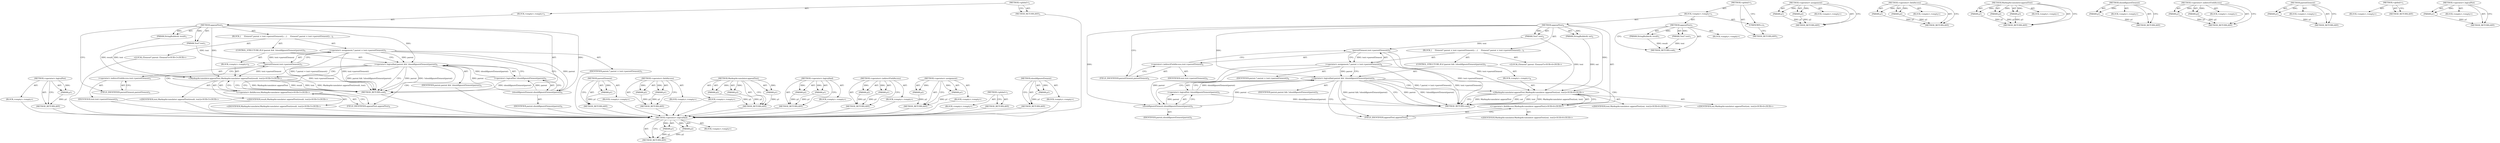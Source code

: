 digraph "&lt;operator&gt;.logicalNot" {
vulnerable_72 [label=<(METHOD,&lt;operator&gt;.logicalNot)>];
vulnerable_73 [label=<(PARAM,p1)>];
vulnerable_74 [label=<(BLOCK,&lt;empty&gt;,&lt;empty&gt;)>];
vulnerable_75 [label=<(METHOD_RETURN,ANY)>];
vulnerable_6 [label=<(METHOD,&lt;global&gt;)<SUB>1</SUB>>];
vulnerable_7 [label=<(BLOCK,&lt;empty&gt;,&lt;empty&gt;)<SUB>1</SUB>>];
vulnerable_8 [label=<(METHOD,appendText)<SUB>1</SUB>>];
vulnerable_9 [label=<(PARAM,StringBuilder&amp; result)<SUB>1</SUB>>];
vulnerable_10 [label=<(PARAM,Text* text)<SUB>1</SUB>>];
vulnerable_11 [label=<(BLOCK,{
     Element* parent = text-&gt;parentElement();...,{
     Element* parent = text-&gt;parentElement();...)<SUB>2</SUB>>];
vulnerable_12 [label="<(LOCAL,Element* parent: Element*)<SUB>3</SUB>>"];
vulnerable_13 [label=<(&lt;operator&gt;.assignment,* parent = text-&gt;parentElement())<SUB>3</SUB>>];
vulnerable_14 [label=<(IDENTIFIER,parent,* parent = text-&gt;parentElement())<SUB>3</SUB>>];
vulnerable_15 [label=<(parentElement,text-&gt;parentElement())<SUB>3</SUB>>];
vulnerable_16 [label=<(&lt;operator&gt;.indirectFieldAccess,text-&gt;parentElement)<SUB>3</SUB>>];
vulnerable_17 [label=<(IDENTIFIER,text,text-&gt;parentElement())<SUB>3</SUB>>];
vulnerable_18 [label=<(FIELD_IDENTIFIER,parentElement,parentElement)<SUB>3</SUB>>];
vulnerable_19 [label=<(CONTROL_STRUCTURE,IF,if (parent &amp;&amp; !shouldIgnoreElement(parent)))<SUB>4</SUB>>];
vulnerable_20 [label=<(&lt;operator&gt;.logicalAnd,parent &amp;&amp; !shouldIgnoreElement(parent))<SUB>4</SUB>>];
vulnerable_21 [label=<(IDENTIFIER,parent,parent &amp;&amp; !shouldIgnoreElement(parent))<SUB>4</SUB>>];
vulnerable_22 [label=<(&lt;operator&gt;.logicalNot,!shouldIgnoreElement(parent))<SUB>4</SUB>>];
vulnerable_23 [label=<(shouldIgnoreElement,shouldIgnoreElement(parent))<SUB>4</SUB>>];
vulnerable_24 [label=<(IDENTIFIER,parent,shouldIgnoreElement(parent))<SUB>4</SUB>>];
vulnerable_25 [label=<(BLOCK,&lt;empty&gt;,&lt;empty&gt;)<SUB>5</SUB>>];
vulnerable_26 [label="<(MarkupAccumulator.appendText,MarkupAccumulator::appendText(result, text))<SUB>5</SUB>>"];
vulnerable_27 [label="<(&lt;operator&gt;.fieldAccess,MarkupAccumulator::appendText)<SUB>5</SUB>>"];
vulnerable_28 [label="<(IDENTIFIER,MarkupAccumulator,MarkupAccumulator::appendText(result, text))<SUB>5</SUB>>"];
vulnerable_29 [label=<(FIELD_IDENTIFIER,appendText,appendText)<SUB>5</SUB>>];
vulnerable_30 [label="<(IDENTIFIER,result,MarkupAccumulator::appendText(result, text))<SUB>5</SUB>>"];
vulnerable_31 [label="<(IDENTIFIER,text,MarkupAccumulator::appendText(result, text))<SUB>5</SUB>>"];
vulnerable_32 [label=<(METHOD_RETURN,void)<SUB>1</SUB>>];
vulnerable_34 [label=<(METHOD_RETURN,ANY)<SUB>1</SUB>>];
vulnerable_58 [label=<(METHOD,parentElement)>];
vulnerable_59 [label=<(PARAM,p1)>];
vulnerable_60 [label=<(BLOCK,&lt;empty&gt;,&lt;empty&gt;)>];
vulnerable_61 [label=<(METHOD_RETURN,ANY)>];
vulnerable_86 [label=<(METHOD,&lt;operator&gt;.fieldAccess)>];
vulnerable_87 [label=<(PARAM,p1)>];
vulnerable_88 [label=<(PARAM,p2)>];
vulnerable_89 [label=<(BLOCK,&lt;empty&gt;,&lt;empty&gt;)>];
vulnerable_90 [label=<(METHOD_RETURN,ANY)>];
vulnerable_80 [label=<(METHOD,MarkupAccumulator.appendText)>];
vulnerable_81 [label=<(PARAM,p1)>];
vulnerable_82 [label=<(PARAM,p2)>];
vulnerable_83 [label=<(PARAM,p3)>];
vulnerable_84 [label=<(BLOCK,&lt;empty&gt;,&lt;empty&gt;)>];
vulnerable_85 [label=<(METHOD_RETURN,ANY)>];
vulnerable_67 [label=<(METHOD,&lt;operator&gt;.logicalAnd)>];
vulnerable_68 [label=<(PARAM,p1)>];
vulnerable_69 [label=<(PARAM,p2)>];
vulnerable_70 [label=<(BLOCK,&lt;empty&gt;,&lt;empty&gt;)>];
vulnerable_71 [label=<(METHOD_RETURN,ANY)>];
vulnerable_62 [label=<(METHOD,&lt;operator&gt;.indirectFieldAccess)>];
vulnerable_63 [label=<(PARAM,p1)>];
vulnerable_64 [label=<(PARAM,p2)>];
vulnerable_65 [label=<(BLOCK,&lt;empty&gt;,&lt;empty&gt;)>];
vulnerable_66 [label=<(METHOD_RETURN,ANY)>];
vulnerable_53 [label=<(METHOD,&lt;operator&gt;.assignment)>];
vulnerable_54 [label=<(PARAM,p1)>];
vulnerable_55 [label=<(PARAM,p2)>];
vulnerable_56 [label=<(BLOCK,&lt;empty&gt;,&lt;empty&gt;)>];
vulnerable_57 [label=<(METHOD_RETURN,ANY)>];
vulnerable_47 [label=<(METHOD,&lt;global&gt;)<SUB>1</SUB>>];
vulnerable_48 [label=<(BLOCK,&lt;empty&gt;,&lt;empty&gt;)>];
vulnerable_49 [label=<(METHOD_RETURN,ANY)>];
vulnerable_76 [label=<(METHOD,shouldIgnoreElement)>];
vulnerable_77 [label=<(PARAM,p1)>];
vulnerable_78 [label=<(BLOCK,&lt;empty&gt;,&lt;empty&gt;)>];
vulnerable_79 [label=<(METHOD_RETURN,ANY)>];
fixed_74 [label=<(METHOD,&lt;operator&gt;.logicalAnd)>];
fixed_75 [label=<(PARAM,p1)>];
fixed_76 [label=<(PARAM,p2)>];
fixed_77 [label=<(BLOCK,&lt;empty&gt;,&lt;empty&gt;)>];
fixed_78 [label=<(METHOD_RETURN,ANY)>];
fixed_6 [label=<(METHOD,&lt;global&gt;)<SUB>1</SUB>>];
fixed_7 [label=<(BLOCK,&lt;empty&gt;,&lt;empty&gt;)<SUB>1</SUB>>];
fixed_8 [label=<(METHOD,appendText)<SUB>1</SUB>>];
fixed_9 [label=<(PARAM,StringBuilder&amp; result)<SUB>1</SUB>>];
fixed_10 [label=<(PARAM,Text* text)<SUB>1</SUB>>];
fixed_11 [label=<(BLOCK,&lt;empty&gt;,&lt;empty&gt;)>];
fixed_12 [label=<(METHOD_RETURN,void)<SUB>1</SUB>>];
fixed_14 [label=<(UNKNOWN,),))<SUB>1</SUB>>];
fixed_15 [label=<(METHOD,appendText)<SUB>2</SUB>>];
fixed_16 [label=<(PARAM,StringBuilder&amp; out)<SUB>2</SUB>>];
fixed_17 [label=<(PARAM,Text* text)<SUB>2</SUB>>];
fixed_18 [label=<(BLOCK,{
     Element* parent = text-&gt;parentElement();...,{
     Element* parent = text-&gt;parentElement();...)<SUB>3</SUB>>];
fixed_19 [label="<(LOCAL,Element* parent: Element*)<SUB>4</SUB>>"];
fixed_20 [label=<(&lt;operator&gt;.assignment,* parent = text-&gt;parentElement())<SUB>4</SUB>>];
fixed_21 [label=<(IDENTIFIER,parent,* parent = text-&gt;parentElement())<SUB>4</SUB>>];
fixed_22 [label=<(parentElement,text-&gt;parentElement())<SUB>4</SUB>>];
fixed_23 [label=<(&lt;operator&gt;.indirectFieldAccess,text-&gt;parentElement)<SUB>4</SUB>>];
fixed_24 [label=<(IDENTIFIER,text,text-&gt;parentElement())<SUB>4</SUB>>];
fixed_25 [label=<(FIELD_IDENTIFIER,parentElement,parentElement)<SUB>4</SUB>>];
fixed_26 [label=<(CONTROL_STRUCTURE,IF,if (parent &amp;&amp; !shouldIgnoreElement(parent)))<SUB>5</SUB>>];
fixed_27 [label=<(&lt;operator&gt;.logicalAnd,parent &amp;&amp; !shouldIgnoreElement(parent))<SUB>5</SUB>>];
fixed_28 [label=<(IDENTIFIER,parent,parent &amp;&amp; !shouldIgnoreElement(parent))<SUB>5</SUB>>];
fixed_29 [label=<(&lt;operator&gt;.logicalNot,!shouldIgnoreElement(parent))<SUB>5</SUB>>];
fixed_30 [label=<(shouldIgnoreElement,shouldIgnoreElement(parent))<SUB>5</SUB>>];
fixed_31 [label=<(IDENTIFIER,parent,shouldIgnoreElement(parent))<SUB>5</SUB>>];
fixed_32 [label=<(BLOCK,&lt;empty&gt;,&lt;empty&gt;)<SUB>6</SUB>>];
fixed_33 [label="<(MarkupAccumulator.appendText,MarkupAccumulator::appendText(out, text))<SUB>6</SUB>>"];
fixed_34 [label="<(&lt;operator&gt;.fieldAccess,MarkupAccumulator::appendText)<SUB>6</SUB>>"];
fixed_35 [label="<(IDENTIFIER,MarkupAccumulator,MarkupAccumulator::appendText(out, text))<SUB>6</SUB>>"];
fixed_36 [label=<(FIELD_IDENTIFIER,appendText,appendText)<SUB>6</SUB>>];
fixed_37 [label="<(IDENTIFIER,out,MarkupAccumulator::appendText(out, text))<SUB>6</SUB>>"];
fixed_38 [label="<(IDENTIFIER,text,MarkupAccumulator::appendText(out, text))<SUB>6</SUB>>"];
fixed_39 [label=<(METHOD_RETURN,void)<SUB>2</SUB>>];
fixed_41 [label=<(METHOD_RETURN,ANY)<SUB>1</SUB>>];
fixed_60 [label=<(METHOD,&lt;operator&gt;.assignment)>];
fixed_61 [label=<(PARAM,p1)>];
fixed_62 [label=<(PARAM,p2)>];
fixed_63 [label=<(BLOCK,&lt;empty&gt;,&lt;empty&gt;)>];
fixed_64 [label=<(METHOD_RETURN,ANY)>];
fixed_93 [label=<(METHOD,&lt;operator&gt;.fieldAccess)>];
fixed_94 [label=<(PARAM,p1)>];
fixed_95 [label=<(PARAM,p2)>];
fixed_96 [label=<(BLOCK,&lt;empty&gt;,&lt;empty&gt;)>];
fixed_97 [label=<(METHOD_RETURN,ANY)>];
fixed_87 [label=<(METHOD,MarkupAccumulator.appendText)>];
fixed_88 [label=<(PARAM,p1)>];
fixed_89 [label=<(PARAM,p2)>];
fixed_90 [label=<(PARAM,p3)>];
fixed_91 [label=<(BLOCK,&lt;empty&gt;,&lt;empty&gt;)>];
fixed_92 [label=<(METHOD_RETURN,ANY)>];
fixed_83 [label=<(METHOD,shouldIgnoreElement)>];
fixed_84 [label=<(PARAM,p1)>];
fixed_85 [label=<(BLOCK,&lt;empty&gt;,&lt;empty&gt;)>];
fixed_86 [label=<(METHOD_RETURN,ANY)>];
fixed_69 [label=<(METHOD,&lt;operator&gt;.indirectFieldAccess)>];
fixed_70 [label=<(PARAM,p1)>];
fixed_71 [label=<(PARAM,p2)>];
fixed_72 [label=<(BLOCK,&lt;empty&gt;,&lt;empty&gt;)>];
fixed_73 [label=<(METHOD_RETURN,ANY)>];
fixed_65 [label=<(METHOD,parentElement)>];
fixed_66 [label=<(PARAM,p1)>];
fixed_67 [label=<(BLOCK,&lt;empty&gt;,&lt;empty&gt;)>];
fixed_68 [label=<(METHOD_RETURN,ANY)>];
fixed_54 [label=<(METHOD,&lt;global&gt;)<SUB>1</SUB>>];
fixed_55 [label=<(BLOCK,&lt;empty&gt;,&lt;empty&gt;)>];
fixed_56 [label=<(METHOD_RETURN,ANY)>];
fixed_79 [label=<(METHOD,&lt;operator&gt;.logicalNot)>];
fixed_80 [label=<(PARAM,p1)>];
fixed_81 [label=<(BLOCK,&lt;empty&gt;,&lt;empty&gt;)>];
fixed_82 [label=<(METHOD_RETURN,ANY)>];
vulnerable_72 -> vulnerable_73  [key=0, label="AST: "];
vulnerable_72 -> vulnerable_73  [key=1, label="DDG: "];
vulnerable_72 -> vulnerable_74  [key=0, label="AST: "];
vulnerable_72 -> vulnerable_75  [key=0, label="AST: "];
vulnerable_72 -> vulnerable_75  [key=1, label="CFG: "];
vulnerable_73 -> vulnerable_75  [key=0, label="DDG: p1"];
vulnerable_74 -> fixed_74  [key=0];
vulnerable_75 -> fixed_74  [key=0];
vulnerable_6 -> vulnerable_7  [key=0, label="AST: "];
vulnerable_6 -> vulnerable_34  [key=0, label="AST: "];
vulnerable_6 -> vulnerable_34  [key=1, label="CFG: "];
vulnerable_7 -> vulnerable_8  [key=0, label="AST: "];
vulnerable_8 -> vulnerable_9  [key=0, label="AST: "];
vulnerable_8 -> vulnerable_9  [key=1, label="DDG: "];
vulnerable_8 -> vulnerable_10  [key=0, label="AST: "];
vulnerable_8 -> vulnerable_10  [key=1, label="DDG: "];
vulnerable_8 -> vulnerable_11  [key=0, label="AST: "];
vulnerable_8 -> vulnerable_32  [key=0, label="AST: "];
vulnerable_8 -> vulnerable_18  [key=0, label="CFG: "];
vulnerable_8 -> vulnerable_20  [key=0, label="DDG: "];
vulnerable_8 -> vulnerable_26  [key=0, label="DDG: "];
vulnerable_8 -> vulnerable_23  [key=0, label="DDG: "];
vulnerable_9 -> vulnerable_26  [key=0, label="DDG: result"];
vulnerable_10 -> vulnerable_15  [key=0, label="DDG: text"];
vulnerable_10 -> vulnerable_26  [key=0, label="DDG: text"];
vulnerable_11 -> vulnerable_12  [key=0, label="AST: "];
vulnerable_11 -> vulnerable_13  [key=0, label="AST: "];
vulnerable_11 -> vulnerable_19  [key=0, label="AST: "];
vulnerable_12 -> fixed_74  [key=0];
vulnerable_13 -> vulnerable_14  [key=0, label="AST: "];
vulnerable_13 -> vulnerable_15  [key=0, label="AST: "];
vulnerable_13 -> vulnerable_20  [key=0, label="CFG: "];
vulnerable_13 -> vulnerable_20  [key=1, label="DDG: parent"];
vulnerable_13 -> vulnerable_23  [key=0, label="CFG: "];
vulnerable_13 -> vulnerable_23  [key=1, label="DDG: parent"];
vulnerable_13 -> vulnerable_32  [key=0, label="DDG: text-&gt;parentElement()"];
vulnerable_13 -> vulnerable_32  [key=1, label="DDG: * parent = text-&gt;parentElement()"];
vulnerable_14 -> fixed_74  [key=0];
vulnerable_15 -> vulnerable_16  [key=0, label="AST: "];
vulnerable_15 -> vulnerable_13  [key=0, label="CFG: "];
vulnerable_15 -> vulnerable_13  [key=1, label="DDG: text-&gt;parentElement"];
vulnerable_15 -> vulnerable_32  [key=0, label="DDG: text-&gt;parentElement"];
vulnerable_15 -> vulnerable_26  [key=0, label="DDG: text-&gt;parentElement"];
vulnerable_16 -> vulnerable_17  [key=0, label="AST: "];
vulnerable_16 -> vulnerable_18  [key=0, label="AST: "];
vulnerable_16 -> vulnerable_15  [key=0, label="CFG: "];
vulnerable_17 -> fixed_74  [key=0];
vulnerable_18 -> vulnerable_16  [key=0, label="CFG: "];
vulnerable_19 -> vulnerable_20  [key=0, label="AST: "];
vulnerable_19 -> vulnerable_25  [key=0, label="AST: "];
vulnerable_20 -> vulnerable_21  [key=0, label="AST: "];
vulnerable_20 -> vulnerable_22  [key=0, label="AST: "];
vulnerable_20 -> vulnerable_32  [key=0, label="CFG: "];
vulnerable_20 -> vulnerable_32  [key=1, label="DDG: parent"];
vulnerable_20 -> vulnerable_32  [key=2, label="DDG: !shouldIgnoreElement(parent)"];
vulnerable_20 -> vulnerable_32  [key=3, label="DDG: parent &amp;&amp; !shouldIgnoreElement(parent)"];
vulnerable_20 -> vulnerable_29  [key=0, label="CFG: "];
vulnerable_20 -> vulnerable_29  [key=1, label="CDG: "];
vulnerable_20 -> vulnerable_26  [key=0, label="CDG: "];
vulnerable_20 -> vulnerable_27  [key=0, label="CDG: "];
vulnerable_21 -> fixed_74  [key=0];
vulnerable_22 -> vulnerable_23  [key=0, label="AST: "];
vulnerable_22 -> vulnerable_20  [key=0, label="CFG: "];
vulnerable_22 -> vulnerable_20  [key=1, label="DDG: shouldIgnoreElement(parent)"];
vulnerable_22 -> vulnerable_32  [key=0, label="DDG: shouldIgnoreElement(parent)"];
vulnerable_23 -> vulnerable_24  [key=0, label="AST: "];
vulnerable_23 -> vulnerable_22  [key=0, label="CFG: "];
vulnerable_23 -> vulnerable_22  [key=1, label="DDG: parent"];
vulnerable_23 -> vulnerable_20  [key=0, label="DDG: parent"];
vulnerable_24 -> fixed_74  [key=0];
vulnerable_25 -> vulnerable_26  [key=0, label="AST: "];
vulnerable_26 -> vulnerable_27  [key=0, label="AST: "];
vulnerable_26 -> vulnerable_30  [key=0, label="AST: "];
vulnerable_26 -> vulnerable_31  [key=0, label="AST: "];
vulnerable_26 -> vulnerable_32  [key=0, label="CFG: "];
vulnerable_26 -> vulnerable_32  [key=1, label="DDG: MarkupAccumulator::appendText"];
vulnerable_26 -> vulnerable_32  [key=2, label="DDG: result"];
vulnerable_26 -> vulnerable_32  [key=3, label="DDG: text"];
vulnerable_26 -> vulnerable_32  [key=4, label="DDG: MarkupAccumulator::appendText(result, text)"];
vulnerable_27 -> vulnerable_28  [key=0, label="AST: "];
vulnerable_27 -> vulnerable_29  [key=0, label="AST: "];
vulnerable_27 -> vulnerable_26  [key=0, label="CFG: "];
vulnerable_28 -> fixed_74  [key=0];
vulnerable_29 -> vulnerable_27  [key=0, label="CFG: "];
vulnerable_30 -> fixed_74  [key=0];
vulnerable_31 -> fixed_74  [key=0];
vulnerable_32 -> fixed_74  [key=0];
vulnerable_34 -> fixed_74  [key=0];
vulnerable_58 -> vulnerable_59  [key=0, label="AST: "];
vulnerable_58 -> vulnerable_59  [key=1, label="DDG: "];
vulnerable_58 -> vulnerable_60  [key=0, label="AST: "];
vulnerable_58 -> vulnerable_61  [key=0, label="AST: "];
vulnerable_58 -> vulnerable_61  [key=1, label="CFG: "];
vulnerable_59 -> vulnerable_61  [key=0, label="DDG: p1"];
vulnerable_60 -> fixed_74  [key=0];
vulnerable_61 -> fixed_74  [key=0];
vulnerable_86 -> vulnerable_87  [key=0, label="AST: "];
vulnerable_86 -> vulnerable_87  [key=1, label="DDG: "];
vulnerable_86 -> vulnerable_89  [key=0, label="AST: "];
vulnerable_86 -> vulnerable_88  [key=0, label="AST: "];
vulnerable_86 -> vulnerable_88  [key=1, label="DDG: "];
vulnerable_86 -> vulnerable_90  [key=0, label="AST: "];
vulnerable_86 -> vulnerable_90  [key=1, label="CFG: "];
vulnerable_87 -> vulnerable_90  [key=0, label="DDG: p1"];
vulnerable_88 -> vulnerable_90  [key=0, label="DDG: p2"];
vulnerable_89 -> fixed_74  [key=0];
vulnerable_90 -> fixed_74  [key=0];
vulnerable_80 -> vulnerable_81  [key=0, label="AST: "];
vulnerable_80 -> vulnerable_81  [key=1, label="DDG: "];
vulnerable_80 -> vulnerable_84  [key=0, label="AST: "];
vulnerable_80 -> vulnerable_82  [key=0, label="AST: "];
vulnerable_80 -> vulnerable_82  [key=1, label="DDG: "];
vulnerable_80 -> vulnerable_85  [key=0, label="AST: "];
vulnerable_80 -> vulnerable_85  [key=1, label="CFG: "];
vulnerable_80 -> vulnerable_83  [key=0, label="AST: "];
vulnerable_80 -> vulnerable_83  [key=1, label="DDG: "];
vulnerable_81 -> vulnerable_85  [key=0, label="DDG: p1"];
vulnerable_82 -> vulnerable_85  [key=0, label="DDG: p2"];
vulnerable_83 -> vulnerable_85  [key=0, label="DDG: p3"];
vulnerable_84 -> fixed_74  [key=0];
vulnerable_85 -> fixed_74  [key=0];
vulnerable_67 -> vulnerable_68  [key=0, label="AST: "];
vulnerable_67 -> vulnerable_68  [key=1, label="DDG: "];
vulnerable_67 -> vulnerable_70  [key=0, label="AST: "];
vulnerable_67 -> vulnerable_69  [key=0, label="AST: "];
vulnerable_67 -> vulnerable_69  [key=1, label="DDG: "];
vulnerable_67 -> vulnerable_71  [key=0, label="AST: "];
vulnerable_67 -> vulnerable_71  [key=1, label="CFG: "];
vulnerable_68 -> vulnerable_71  [key=0, label="DDG: p1"];
vulnerable_69 -> vulnerable_71  [key=0, label="DDG: p2"];
vulnerable_70 -> fixed_74  [key=0];
vulnerable_71 -> fixed_74  [key=0];
vulnerable_62 -> vulnerable_63  [key=0, label="AST: "];
vulnerable_62 -> vulnerable_63  [key=1, label="DDG: "];
vulnerable_62 -> vulnerable_65  [key=0, label="AST: "];
vulnerable_62 -> vulnerable_64  [key=0, label="AST: "];
vulnerable_62 -> vulnerable_64  [key=1, label="DDG: "];
vulnerable_62 -> vulnerable_66  [key=0, label="AST: "];
vulnerable_62 -> vulnerable_66  [key=1, label="CFG: "];
vulnerable_63 -> vulnerable_66  [key=0, label="DDG: p1"];
vulnerable_64 -> vulnerable_66  [key=0, label="DDG: p2"];
vulnerable_65 -> fixed_74  [key=0];
vulnerable_66 -> fixed_74  [key=0];
vulnerable_53 -> vulnerable_54  [key=0, label="AST: "];
vulnerable_53 -> vulnerable_54  [key=1, label="DDG: "];
vulnerable_53 -> vulnerable_56  [key=0, label="AST: "];
vulnerable_53 -> vulnerable_55  [key=0, label="AST: "];
vulnerable_53 -> vulnerable_55  [key=1, label="DDG: "];
vulnerable_53 -> vulnerable_57  [key=0, label="AST: "];
vulnerable_53 -> vulnerable_57  [key=1, label="CFG: "];
vulnerable_54 -> vulnerable_57  [key=0, label="DDG: p1"];
vulnerable_55 -> vulnerable_57  [key=0, label="DDG: p2"];
vulnerable_56 -> fixed_74  [key=0];
vulnerable_57 -> fixed_74  [key=0];
vulnerable_47 -> vulnerable_48  [key=0, label="AST: "];
vulnerable_47 -> vulnerable_49  [key=0, label="AST: "];
vulnerable_47 -> vulnerable_49  [key=1, label="CFG: "];
vulnerable_48 -> fixed_74  [key=0];
vulnerable_49 -> fixed_74  [key=0];
vulnerable_76 -> vulnerable_77  [key=0, label="AST: "];
vulnerable_76 -> vulnerable_77  [key=1, label="DDG: "];
vulnerable_76 -> vulnerable_78  [key=0, label="AST: "];
vulnerable_76 -> vulnerable_79  [key=0, label="AST: "];
vulnerable_76 -> vulnerable_79  [key=1, label="CFG: "];
vulnerable_77 -> vulnerable_79  [key=0, label="DDG: p1"];
vulnerable_78 -> fixed_74  [key=0];
vulnerable_79 -> fixed_74  [key=0];
fixed_74 -> fixed_75  [key=0, label="AST: "];
fixed_74 -> fixed_75  [key=1, label="DDG: "];
fixed_74 -> fixed_77  [key=0, label="AST: "];
fixed_74 -> fixed_76  [key=0, label="AST: "];
fixed_74 -> fixed_76  [key=1, label="DDG: "];
fixed_74 -> fixed_78  [key=0, label="AST: "];
fixed_74 -> fixed_78  [key=1, label="CFG: "];
fixed_75 -> fixed_78  [key=0, label="DDG: p1"];
fixed_76 -> fixed_78  [key=0, label="DDG: p2"];
fixed_6 -> fixed_7  [key=0, label="AST: "];
fixed_6 -> fixed_41  [key=0, label="AST: "];
fixed_6 -> fixed_14  [key=0, label="CFG: "];
fixed_7 -> fixed_8  [key=0, label="AST: "];
fixed_7 -> fixed_14  [key=0, label="AST: "];
fixed_7 -> fixed_15  [key=0, label="AST: "];
fixed_8 -> fixed_9  [key=0, label="AST: "];
fixed_8 -> fixed_9  [key=1, label="DDG: "];
fixed_8 -> fixed_10  [key=0, label="AST: "];
fixed_8 -> fixed_10  [key=1, label="DDG: "];
fixed_8 -> fixed_11  [key=0, label="AST: "];
fixed_8 -> fixed_12  [key=0, label="AST: "];
fixed_8 -> fixed_12  [key=1, label="CFG: "];
fixed_9 -> fixed_12  [key=0, label="DDG: result"];
fixed_10 -> fixed_12  [key=0, label="DDG: text"];
fixed_14 -> fixed_41  [key=0, label="CFG: "];
fixed_15 -> fixed_16  [key=0, label="AST: "];
fixed_15 -> fixed_16  [key=1, label="DDG: "];
fixed_15 -> fixed_17  [key=0, label="AST: "];
fixed_15 -> fixed_17  [key=1, label="DDG: "];
fixed_15 -> fixed_18  [key=0, label="AST: "];
fixed_15 -> fixed_39  [key=0, label="AST: "];
fixed_15 -> fixed_25  [key=0, label="CFG: "];
fixed_15 -> fixed_27  [key=0, label="DDG: "];
fixed_15 -> fixed_33  [key=0, label="DDG: "];
fixed_15 -> fixed_30  [key=0, label="DDG: "];
fixed_16 -> fixed_33  [key=0, label="DDG: out"];
fixed_17 -> fixed_22  [key=0, label="DDG: text"];
fixed_17 -> fixed_33  [key=0, label="DDG: text"];
fixed_18 -> fixed_19  [key=0, label="AST: "];
fixed_18 -> fixed_20  [key=0, label="AST: "];
fixed_18 -> fixed_26  [key=0, label="AST: "];
fixed_20 -> fixed_21  [key=0, label="AST: "];
fixed_20 -> fixed_22  [key=0, label="AST: "];
fixed_20 -> fixed_27  [key=0, label="CFG: "];
fixed_20 -> fixed_27  [key=1, label="DDG: parent"];
fixed_20 -> fixed_30  [key=0, label="CFG: "];
fixed_20 -> fixed_30  [key=1, label="DDG: parent"];
fixed_20 -> fixed_39  [key=0, label="DDG: text-&gt;parentElement()"];
fixed_20 -> fixed_39  [key=1, label="DDG: * parent = text-&gt;parentElement()"];
fixed_22 -> fixed_23  [key=0, label="AST: "];
fixed_22 -> fixed_20  [key=0, label="CFG: "];
fixed_22 -> fixed_20  [key=1, label="DDG: text-&gt;parentElement"];
fixed_22 -> fixed_39  [key=0, label="DDG: text-&gt;parentElement"];
fixed_22 -> fixed_33  [key=0, label="DDG: text-&gt;parentElement"];
fixed_23 -> fixed_24  [key=0, label="AST: "];
fixed_23 -> fixed_25  [key=0, label="AST: "];
fixed_23 -> fixed_22  [key=0, label="CFG: "];
fixed_25 -> fixed_23  [key=0, label="CFG: "];
fixed_26 -> fixed_27  [key=0, label="AST: "];
fixed_26 -> fixed_32  [key=0, label="AST: "];
fixed_27 -> fixed_28  [key=0, label="AST: "];
fixed_27 -> fixed_29  [key=0, label="AST: "];
fixed_27 -> fixed_39  [key=0, label="CFG: "];
fixed_27 -> fixed_39  [key=1, label="DDG: parent"];
fixed_27 -> fixed_39  [key=2, label="DDG: !shouldIgnoreElement(parent)"];
fixed_27 -> fixed_39  [key=3, label="DDG: parent &amp;&amp; !shouldIgnoreElement(parent)"];
fixed_27 -> fixed_36  [key=0, label="CFG: "];
fixed_27 -> fixed_36  [key=1, label="CDG: "];
fixed_27 -> fixed_34  [key=0, label="CDG: "];
fixed_27 -> fixed_33  [key=0, label="CDG: "];
fixed_29 -> fixed_30  [key=0, label="AST: "];
fixed_29 -> fixed_27  [key=0, label="CFG: "];
fixed_29 -> fixed_27  [key=1, label="DDG: shouldIgnoreElement(parent)"];
fixed_29 -> fixed_39  [key=0, label="DDG: shouldIgnoreElement(parent)"];
fixed_30 -> fixed_31  [key=0, label="AST: "];
fixed_30 -> fixed_29  [key=0, label="CFG: "];
fixed_30 -> fixed_29  [key=1, label="DDG: parent"];
fixed_30 -> fixed_27  [key=0, label="DDG: parent"];
fixed_32 -> fixed_33  [key=0, label="AST: "];
fixed_33 -> fixed_34  [key=0, label="AST: "];
fixed_33 -> fixed_37  [key=0, label="AST: "];
fixed_33 -> fixed_38  [key=0, label="AST: "];
fixed_33 -> fixed_39  [key=0, label="CFG: "];
fixed_33 -> fixed_39  [key=1, label="DDG: MarkupAccumulator::appendText"];
fixed_33 -> fixed_39  [key=2, label="DDG: out"];
fixed_33 -> fixed_39  [key=3, label="DDG: text"];
fixed_33 -> fixed_39  [key=4, label="DDG: MarkupAccumulator::appendText(out, text)"];
fixed_34 -> fixed_35  [key=0, label="AST: "];
fixed_34 -> fixed_36  [key=0, label="AST: "];
fixed_34 -> fixed_33  [key=0, label="CFG: "];
fixed_36 -> fixed_34  [key=0, label="CFG: "];
fixed_60 -> fixed_61  [key=0, label="AST: "];
fixed_60 -> fixed_61  [key=1, label="DDG: "];
fixed_60 -> fixed_63  [key=0, label="AST: "];
fixed_60 -> fixed_62  [key=0, label="AST: "];
fixed_60 -> fixed_62  [key=1, label="DDG: "];
fixed_60 -> fixed_64  [key=0, label="AST: "];
fixed_60 -> fixed_64  [key=1, label="CFG: "];
fixed_61 -> fixed_64  [key=0, label="DDG: p1"];
fixed_62 -> fixed_64  [key=0, label="DDG: p2"];
fixed_93 -> fixed_94  [key=0, label="AST: "];
fixed_93 -> fixed_94  [key=1, label="DDG: "];
fixed_93 -> fixed_96  [key=0, label="AST: "];
fixed_93 -> fixed_95  [key=0, label="AST: "];
fixed_93 -> fixed_95  [key=1, label="DDG: "];
fixed_93 -> fixed_97  [key=0, label="AST: "];
fixed_93 -> fixed_97  [key=1, label="CFG: "];
fixed_94 -> fixed_97  [key=0, label="DDG: p1"];
fixed_95 -> fixed_97  [key=0, label="DDG: p2"];
fixed_87 -> fixed_88  [key=0, label="AST: "];
fixed_87 -> fixed_88  [key=1, label="DDG: "];
fixed_87 -> fixed_91  [key=0, label="AST: "];
fixed_87 -> fixed_89  [key=0, label="AST: "];
fixed_87 -> fixed_89  [key=1, label="DDG: "];
fixed_87 -> fixed_92  [key=0, label="AST: "];
fixed_87 -> fixed_92  [key=1, label="CFG: "];
fixed_87 -> fixed_90  [key=0, label="AST: "];
fixed_87 -> fixed_90  [key=1, label="DDG: "];
fixed_88 -> fixed_92  [key=0, label="DDG: p1"];
fixed_89 -> fixed_92  [key=0, label="DDG: p2"];
fixed_90 -> fixed_92  [key=0, label="DDG: p3"];
fixed_83 -> fixed_84  [key=0, label="AST: "];
fixed_83 -> fixed_84  [key=1, label="DDG: "];
fixed_83 -> fixed_85  [key=0, label="AST: "];
fixed_83 -> fixed_86  [key=0, label="AST: "];
fixed_83 -> fixed_86  [key=1, label="CFG: "];
fixed_84 -> fixed_86  [key=0, label="DDG: p1"];
fixed_69 -> fixed_70  [key=0, label="AST: "];
fixed_69 -> fixed_70  [key=1, label="DDG: "];
fixed_69 -> fixed_72  [key=0, label="AST: "];
fixed_69 -> fixed_71  [key=0, label="AST: "];
fixed_69 -> fixed_71  [key=1, label="DDG: "];
fixed_69 -> fixed_73  [key=0, label="AST: "];
fixed_69 -> fixed_73  [key=1, label="CFG: "];
fixed_70 -> fixed_73  [key=0, label="DDG: p1"];
fixed_71 -> fixed_73  [key=0, label="DDG: p2"];
fixed_65 -> fixed_66  [key=0, label="AST: "];
fixed_65 -> fixed_66  [key=1, label="DDG: "];
fixed_65 -> fixed_67  [key=0, label="AST: "];
fixed_65 -> fixed_68  [key=0, label="AST: "];
fixed_65 -> fixed_68  [key=1, label="CFG: "];
fixed_66 -> fixed_68  [key=0, label="DDG: p1"];
fixed_54 -> fixed_55  [key=0, label="AST: "];
fixed_54 -> fixed_56  [key=0, label="AST: "];
fixed_54 -> fixed_56  [key=1, label="CFG: "];
fixed_79 -> fixed_80  [key=0, label="AST: "];
fixed_79 -> fixed_80  [key=1, label="DDG: "];
fixed_79 -> fixed_81  [key=0, label="AST: "];
fixed_79 -> fixed_82  [key=0, label="AST: "];
fixed_79 -> fixed_82  [key=1, label="CFG: "];
fixed_80 -> fixed_82  [key=0, label="DDG: p1"];
}
